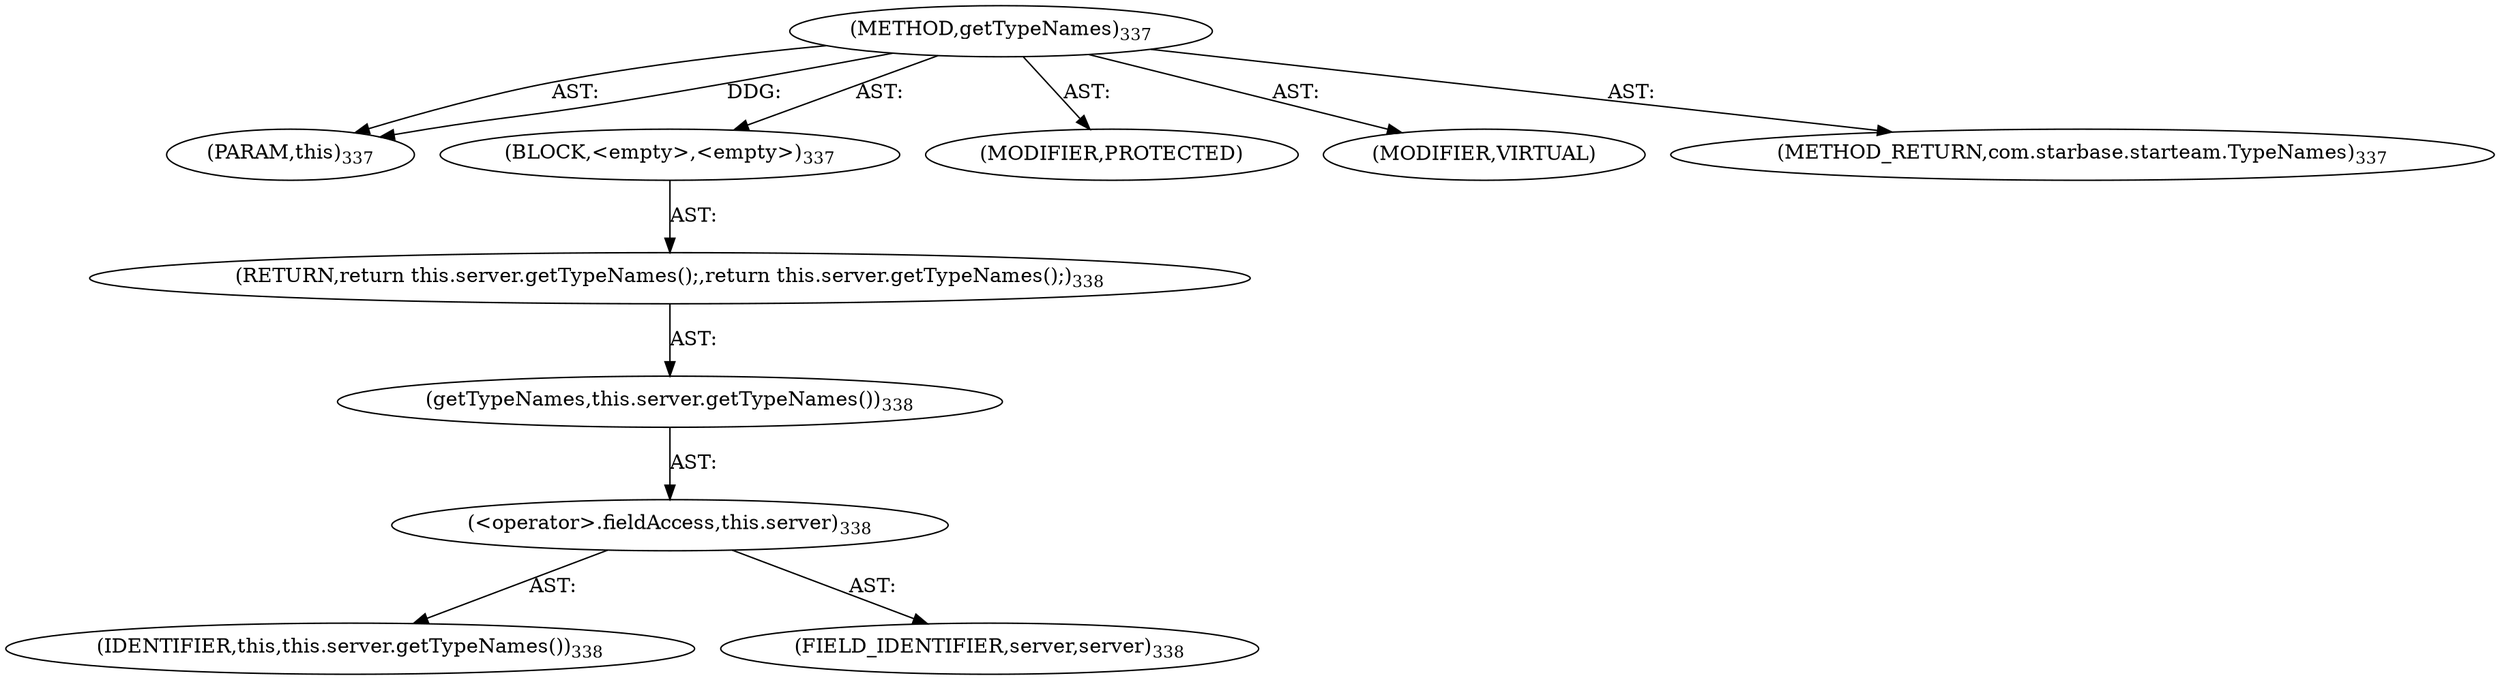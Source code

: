 digraph "getTypeNames" {  
"111669149714" [label = <(METHOD,getTypeNames)<SUB>337</SUB>> ]
"115964117010" [label = <(PARAM,this)<SUB>337</SUB>> ]
"25769803799" [label = <(BLOCK,&lt;empty&gt;,&lt;empty&gt;)<SUB>337</SUB>> ]
"146028888073" [label = <(RETURN,return this.server.getTypeNames();,return this.server.getTypeNames();)<SUB>338</SUB>> ]
"30064771147" [label = <(getTypeNames,this.server.getTypeNames())<SUB>338</SUB>> ]
"30064771148" [label = <(&lt;operator&gt;.fieldAccess,this.server)<SUB>338</SUB>> ]
"68719476765" [label = <(IDENTIFIER,this,this.server.getTypeNames())<SUB>338</SUB>> ]
"55834574875" [label = <(FIELD_IDENTIFIER,server,server)<SUB>338</SUB>> ]
"133143986219" [label = <(MODIFIER,PROTECTED)> ]
"133143986220" [label = <(MODIFIER,VIRTUAL)> ]
"128849018898" [label = <(METHOD_RETURN,com.starbase.starteam.TypeNames)<SUB>337</SUB>> ]
  "111669149714" -> "115964117010"  [ label = "AST: "] 
  "111669149714" -> "25769803799"  [ label = "AST: "] 
  "111669149714" -> "133143986219"  [ label = "AST: "] 
  "111669149714" -> "133143986220"  [ label = "AST: "] 
  "111669149714" -> "128849018898"  [ label = "AST: "] 
  "25769803799" -> "146028888073"  [ label = "AST: "] 
  "146028888073" -> "30064771147"  [ label = "AST: "] 
  "30064771147" -> "30064771148"  [ label = "AST: "] 
  "30064771148" -> "68719476765"  [ label = "AST: "] 
  "30064771148" -> "55834574875"  [ label = "AST: "] 
  "111669149714" -> "115964117010"  [ label = "DDG: "] 
}
